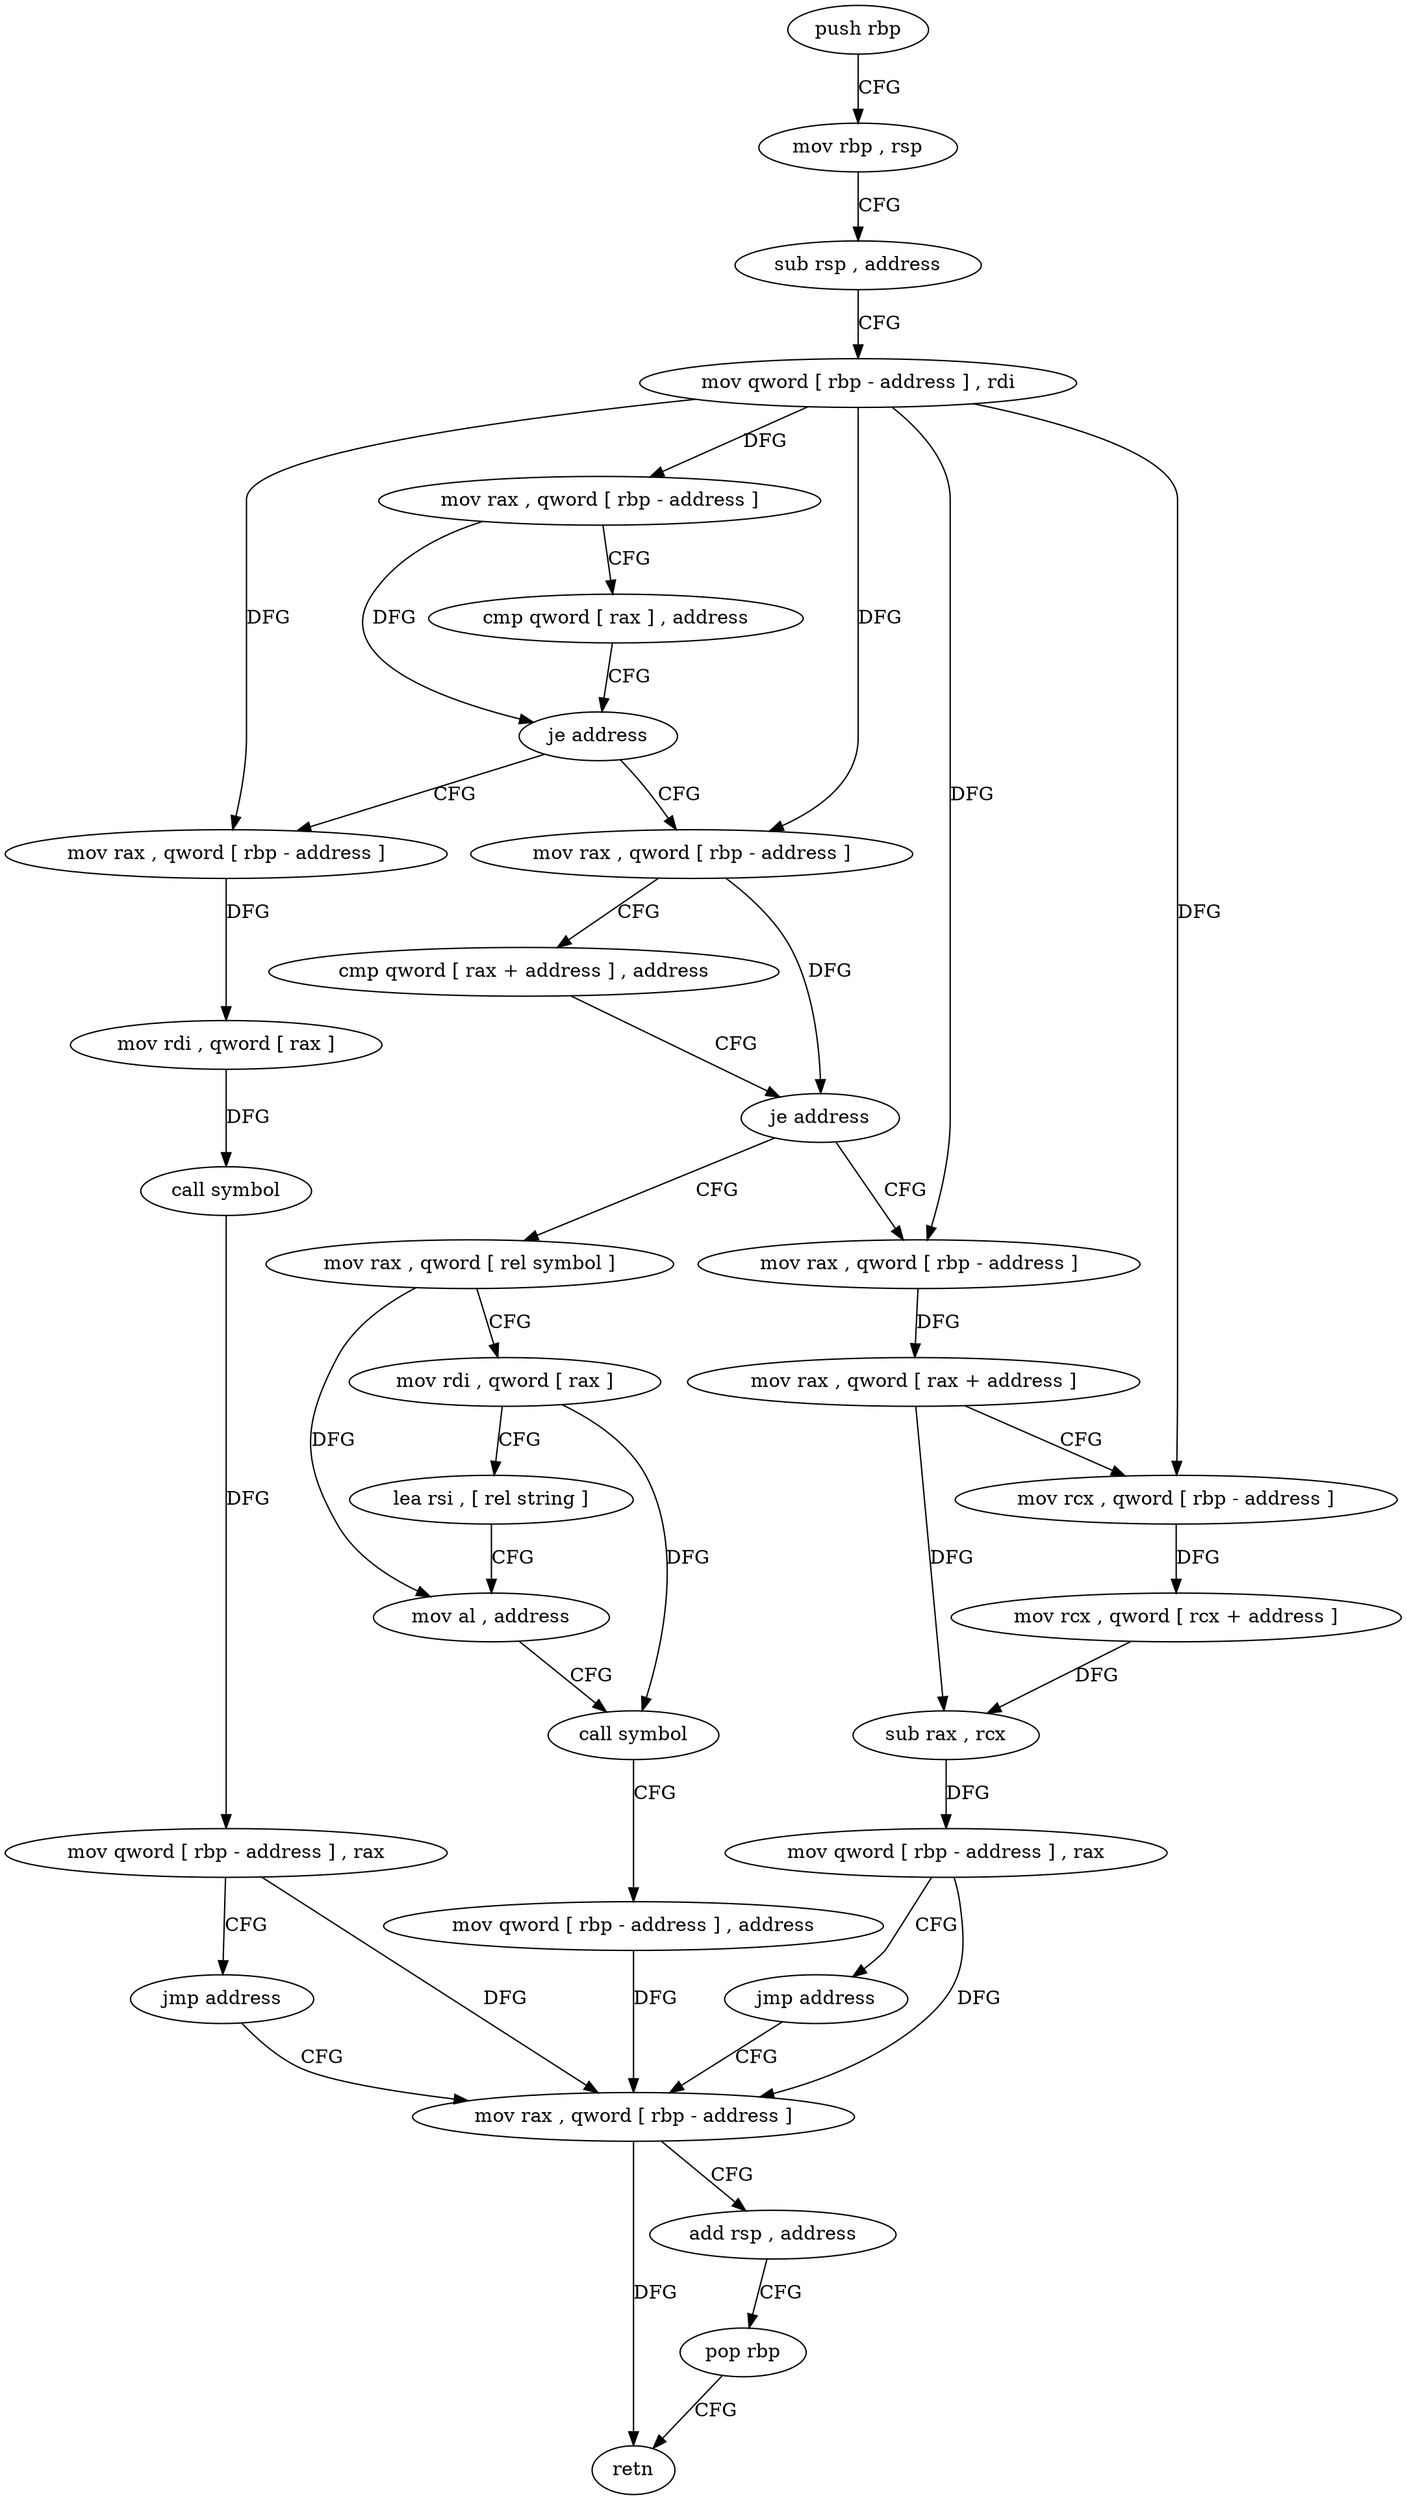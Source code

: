 digraph "func" {
"118800" [label = "push rbp" ]
"118801" [label = "mov rbp , rsp" ]
"118804" [label = "sub rsp , address" ]
"118808" [label = "mov qword [ rbp - address ] , rdi" ]
"118812" [label = "mov rax , qword [ rbp - address ]" ]
"118816" [label = "cmp qword [ rax ] , address" ]
"118820" [label = "je address" ]
"118847" [label = "mov rax , qword [ rbp - address ]" ]
"118826" [label = "mov rax , qword [ rbp - address ]" ]
"118851" [label = "cmp qword [ rax + address ] , address" ]
"118856" [label = "je address" ]
"118890" [label = "mov rax , qword [ rel symbol ]" ]
"118862" [label = "mov rax , qword [ rbp - address ]" ]
"118830" [label = "mov rdi , qword [ rax ]" ]
"118833" [label = "call symbol" ]
"118838" [label = "mov qword [ rbp - address ] , rax" ]
"118842" [label = "jmp address" ]
"118922" [label = "mov rax , qword [ rbp - address ]" ]
"118897" [label = "mov rdi , qword [ rax ]" ]
"118900" [label = "lea rsi , [ rel string ]" ]
"118907" [label = "mov al , address" ]
"118909" [label = "call symbol" ]
"118914" [label = "mov qword [ rbp - address ] , address" ]
"118866" [label = "mov rax , qword [ rax + address ]" ]
"118870" [label = "mov rcx , qword [ rbp - address ]" ]
"118874" [label = "mov rcx , qword [ rcx + address ]" ]
"118878" [label = "sub rax , rcx" ]
"118881" [label = "mov qword [ rbp - address ] , rax" ]
"118885" [label = "jmp address" ]
"118926" [label = "add rsp , address" ]
"118930" [label = "pop rbp" ]
"118931" [label = "retn" ]
"118800" -> "118801" [ label = "CFG" ]
"118801" -> "118804" [ label = "CFG" ]
"118804" -> "118808" [ label = "CFG" ]
"118808" -> "118812" [ label = "DFG" ]
"118808" -> "118847" [ label = "DFG" ]
"118808" -> "118826" [ label = "DFG" ]
"118808" -> "118862" [ label = "DFG" ]
"118808" -> "118870" [ label = "DFG" ]
"118812" -> "118816" [ label = "CFG" ]
"118812" -> "118820" [ label = "DFG" ]
"118816" -> "118820" [ label = "CFG" ]
"118820" -> "118847" [ label = "CFG" ]
"118820" -> "118826" [ label = "CFG" ]
"118847" -> "118851" [ label = "CFG" ]
"118847" -> "118856" [ label = "DFG" ]
"118826" -> "118830" [ label = "DFG" ]
"118851" -> "118856" [ label = "CFG" ]
"118856" -> "118890" [ label = "CFG" ]
"118856" -> "118862" [ label = "CFG" ]
"118890" -> "118897" [ label = "CFG" ]
"118890" -> "118907" [ label = "DFG" ]
"118862" -> "118866" [ label = "DFG" ]
"118830" -> "118833" [ label = "DFG" ]
"118833" -> "118838" [ label = "DFG" ]
"118838" -> "118842" [ label = "CFG" ]
"118838" -> "118922" [ label = "DFG" ]
"118842" -> "118922" [ label = "CFG" ]
"118922" -> "118926" [ label = "CFG" ]
"118922" -> "118931" [ label = "DFG" ]
"118897" -> "118900" [ label = "CFG" ]
"118897" -> "118909" [ label = "DFG" ]
"118900" -> "118907" [ label = "CFG" ]
"118907" -> "118909" [ label = "CFG" ]
"118909" -> "118914" [ label = "CFG" ]
"118914" -> "118922" [ label = "DFG" ]
"118866" -> "118870" [ label = "CFG" ]
"118866" -> "118878" [ label = "DFG" ]
"118870" -> "118874" [ label = "DFG" ]
"118874" -> "118878" [ label = "DFG" ]
"118878" -> "118881" [ label = "DFG" ]
"118881" -> "118885" [ label = "CFG" ]
"118881" -> "118922" [ label = "DFG" ]
"118885" -> "118922" [ label = "CFG" ]
"118926" -> "118930" [ label = "CFG" ]
"118930" -> "118931" [ label = "CFG" ]
}
